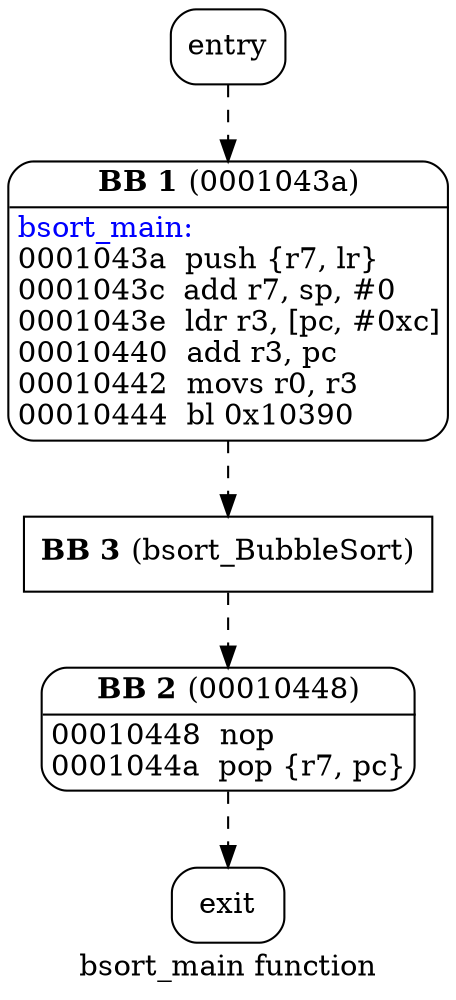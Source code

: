 digraph main {
	graph [label=<bsort_main function>];
	node [];
	edge [];
	0 [label=<entry>, shape=Mrecord];
	1 [label=<<TABLE BORDER="0"><TR><TD><B>BB 1</B> (0001043a)</TD></TR><HR/><TR><TD ALIGN="LEFT"><FONT COLOR="blue">bsort_main:</FONT><BR ALIGN="left"/>0001043a  push \{r7, lr\}<BR ALIGN="left"/>0001043c  add r7, sp, #0<BR ALIGN="left"/>0001043e  ldr r3, [pc, #0xc]<BR ALIGN="left"/>00010440  add r3, pc<BR ALIGN="left"/>00010442  movs r0, r3<BR ALIGN="left"/>00010444  bl 0x10390<BR ALIGN="left"/></TD></TR></TABLE>>, shape=Mrecord, margin=0];
	2 [label=<<TABLE BORDER="0"><TR><TD><B>BB 2</B> (00010448)</TD></TR><HR/><TR><TD ALIGN="LEFT">00010448  nop<BR ALIGN="left"/>0001044a  pop \{r7, pc\}<BR ALIGN="left"/></TD></TR></TABLE>>, shape=Mrecord, margin=0];
	3 [label=<<B>BB 3</B> (bsort_BubbleSort)>, URL="5.dot", shape=box];
	4 [label=<exit>, URL="5.dot", shape=Mrecord];
	0 -> 1 [URL="5.dot", style="dashed"];
	1 -> 3 [URL="5.dot", style="dashed"];
	2 -> 4 [URL="5.dot", style="dashed"];
	3 -> 2 [URL="5.dot", style="dashed"];
}
